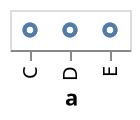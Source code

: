 {
  "$schema": "https://vega.github.io/schema/vega-lite/v5.json",
  "data": {
    "values": [
      { "a": "C", "b": 2 },
      { "a": "C", "b": 7 },
      { "a": "C", "b": 4 },
      { "a": "D", "b": 1 },
      { "a": "D", "b": 2 },
      { "a": "D", "b": 6 },
      { "a": "E", "b": 8 },
      { "a": "E", "b": 4 },
      { "a": "E", "b": 7 }
    ]
  },
  "mark": "point",
  "encoding": {
    "x": { "field": "a", "type": "nominal" }
  }
}
